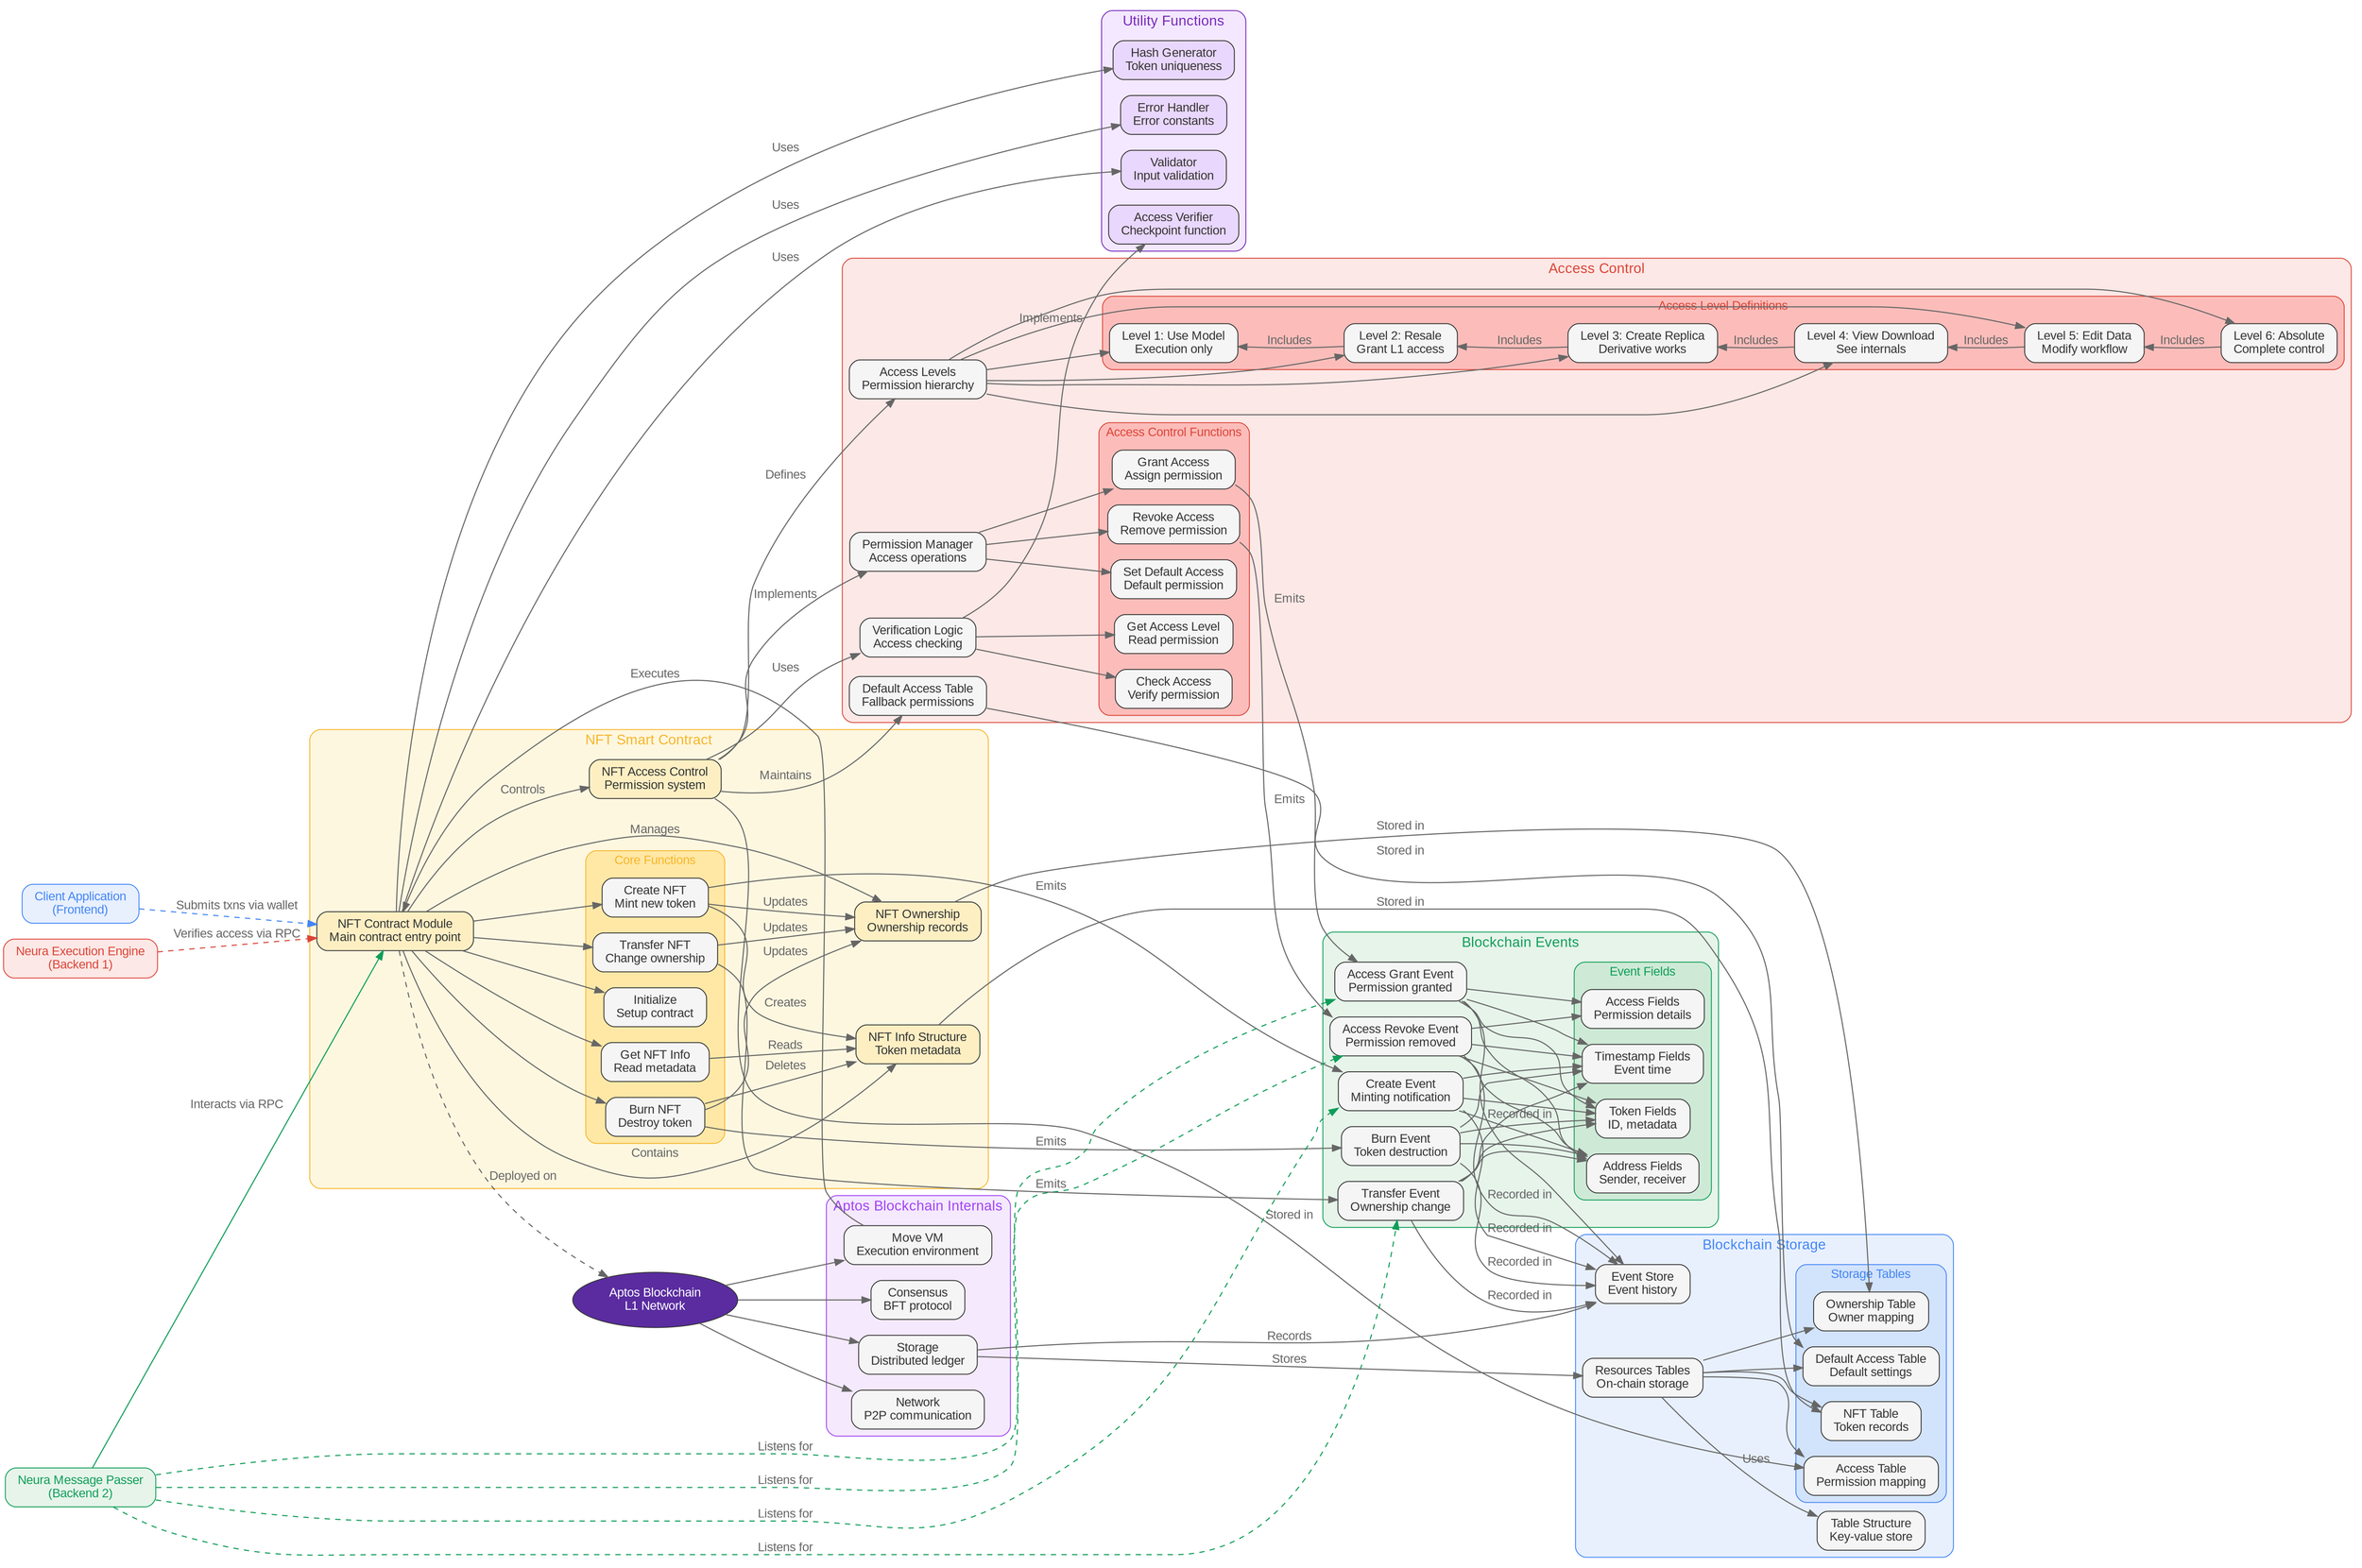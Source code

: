 digraph "Blockchain / Smart Contract Architecture" {
    // Modern styling with white theme
    bgcolor="white";
    fontname="Arial";
    node [fontname="Arial", shape="box", style="rounded,filled", fillcolor="#f5f5f5", color="#333333", fontcolor="#333333", margin="0.2,0.1"];
    edge [fontname="Arial", color="#666666", fontcolor="#666666", penwidth=1.2];
    
    // Make it more vertical than horizontal
    rankdir="LR";
    
    // NFT Smart Contract
    subgraph cluster_contract {
        label="NFT Smart Contract";
        style="rounded,filled";
        color="#F7B529";
        fillcolor="#FEF7E0";
        fontcolor="#F7B529";
        fontsize=16;
        
        NFTContract [label="NFT Contract Module\nMain contract entry point", fillcolor="#FEEFC3"];
        NFTInfo [label="NFT Info Structure\nToken metadata", fillcolor="#FEEFC3"];
        NFTOwnership [label="NFT Ownership\nOwnership records", fillcolor="#FEEFC3"];
        NFTAccess [label="NFT Access Control\nPermission system", fillcolor="#FEEFC3"];
        
        // Contract internals
        subgraph cluster_contract_functions {
            label="Core Functions";
            style="rounded,filled";
            color="#F7B529";
            fillcolor="#FFE8A6";
            fontcolor="#F7B529";
            fontsize=14;
            
            Initialize [label="Initialize\nSetup contract"];
            CreateNFT [label="Create NFT\nMint new token"];
            TransferNFT [label="Transfer NFT\nChange ownership"];
            BurnNFT [label="Burn NFT\nDestroy token"];
            GetNFTInfo [label="Get NFT Info\nRead metadata"];
        }
        
        // Contract connections
        NFTContract -> Initialize;
        NFTContract -> CreateNFT;
        NFTContract -> TransferNFT;
        NFTContract -> BurnNFT;
        NFTContract -> GetNFTInfo;
        
        NFTContract -> NFTInfo [label="Contains"];
        NFTContract -> NFTOwnership [label="Manages"];
        NFTContract -> NFTAccess [label="Controls"];
        
        CreateNFT -> NFTInfo [label="Creates"];
        CreateNFT -> NFTOwnership [label="Updates"];
        TransferNFT -> NFTOwnership [label="Updates"];
        BurnNFT -> NFTOwnership [label="Updates"];
        BurnNFT -> NFTInfo [label="Deletes"];
        GetNFTInfo -> NFTInfo [label="Reads"];
    }
    
    // Access Control
    subgraph cluster_access {
        label="Access Control";
        style="rounded,filled";
        color="#DB4437";
        fillcolor="#FCE8E6";
        fontcolor="#DB4437";
        fontsize=16;
        
        AccessLevels [label="Access Levels\nPermission hierarchy"];
        PermissionManager [label="Permission Manager\nAccess operations"];
        VerificationLogic [label="Verification Logic\nAccess checking"];
        DefaultAccessTable [label="Default Access Table\nFallback permissions"];
        
        // Access level definitions
        subgraph cluster_access_levels {
            label="Access Level Definitions";
            style="rounded,filled";
            color="#DB4437";
            fillcolor="#FCBDBA";
            fontcolor="#DB4437";
            fontsize=14;
            
            Level1 [label="Level 1: Use Model\nExecution only"];
            Level2 [label="Level 2: Resale\nGrant L1 access"];
            Level3 [label="Level 3: Create Replica\nDerivative works"];
            Level4 [label="Level 4: View Download\nSee internals"];
            Level5 [label="Level 5: Edit Data\nModify workflow"];
            Level6 [label="Level 6: Absolute\nComplete control"];
        }
        
        // Access control functions
        subgraph cluster_access_functions {
            label="Access Control Functions";
            style="rounded,filled";
            color="#DB4437";
            fillcolor="#FCBDBA";
            fontcolor="#DB4437";
            fontsize=14;
            
            GrantAccess [label="Grant Access\nAssign permission"];
            RevokeAccess [label="Revoke Access\nRemove permission"];
            CheckAccess [label="Check Access\nVerify permission"];
            SetDefaultAccess [label="Set Default Access\nDefault permission"];
            GetAccessLevel [label="Get Access Level\nRead permission"];
        }
        
        // Access hierarchy
        Level1 -> Level2 [label="Includes", dir="back"];
        Level2 -> Level3 [label="Includes", dir="back"];
        Level3 -> Level4 [label="Includes", dir="back"];
        Level4 -> Level5 [label="Includes", dir="back"];
        Level5 -> Level6 [label="Includes", dir="back"];
        
        // Access control connections
        AccessLevels -> Level1;
        AccessLevels -> Level2;
        AccessLevels -> Level3;
        AccessLevels -> Level4;
        AccessLevels -> Level5;
        AccessLevels -> Level6;
        
        PermissionManager -> GrantAccess;
        PermissionManager -> RevokeAccess;
        PermissionManager -> SetDefaultAccess;
        
        VerificationLogic -> CheckAccess;
        VerificationLogic -> GetAccessLevel;
        
        NFTAccess -> AccessLevels [label="Defines"];
        NFTAccess -> PermissionManager [label="Implements"];
        NFTAccess -> VerificationLogic [label="Uses"];
        NFTAccess -> DefaultAccessTable [label="Maintains"];
    }
    
    // Blockchain Events
    subgraph cluster_events {
        label="Blockchain Events";
        style="rounded,filled";
        color="#0F9D58";
        fillcolor="#E6F4EA";
        fontcolor="#0F9D58";
        fontsize=16;
        
        CreateEvent [label="Create Event\nMinting notification"];
        TransferEvent [label="Transfer Event\nOwnership change"];
        BurnEvent [label="Burn Event\nToken destruction"];
        AccessGrantEvent [label="Access Grant Event\nPermission granted"];
        AccessRevokeEvent [label="Access Revoke Event\nPermission removed"];
        
        // Event fields
        subgraph cluster_event_fields {
            label="Event Fields";
            style="rounded,filled";
            color="#0F9D58";
            fillcolor="#CEEAD6";
            fontcolor="#0F9D58";
            fontsize=14;
            
            TokenFields [label="Token Fields\nID, metadata"];
            AddressFields [label="Address Fields\nSender, receiver"];
            TimestampFields [label="Timestamp Fields\nEvent time"];
            AccessFields [label="Access Fields\nPermission details"];
        }
        
        // Event connections
        CreateEvent -> TokenFields;
        CreateEvent -> AddressFields;
        CreateEvent -> TimestampFields;
        
        TransferEvent -> TokenFields;
        TransferEvent -> AddressFields;
        TransferEvent -> TimestampFields;
        
        BurnEvent -> TokenFields;
        BurnEvent -> AddressFields;
        BurnEvent -> TimestampFields;
        
        AccessGrantEvent -> TokenFields;
        AccessGrantEvent -> AddressFields;
        AccessGrantEvent -> TimestampFields;
        AccessGrantEvent -> AccessFields;
        
        AccessRevokeEvent -> TokenFields;
        AccessRevokeEvent -> AddressFields;
        AccessRevokeEvent -> TimestampFields;
        AccessRevokeEvent -> AccessFields;
        
        // Event source connections
        CreateNFT -> CreateEvent [label="Emits"];
        TransferNFT -> TransferEvent [label="Emits"];
        BurnNFT -> BurnEvent [label="Emits"];
        GrantAccess -> AccessGrantEvent [label="Emits"];
        RevokeAccess -> AccessRevokeEvent [label="Emits"];
    }
    
    // Storage
    subgraph cluster_storage {
        label="Blockchain Storage";
        style="rounded,filled";
        color="#4285F4";
        fillcolor="#E8F0FE";
        fontcolor="#4285F4";
        fontsize=16;
        
        ResourcesTables [label="Resources Tables\nOn-chain storage"];
        TableStructure [label="Table Structure\nKey-value store"];
        EventStore [label="Event Store\nEvent history"];
        
        // Storage implementations
        subgraph cluster_tables {
            label="Storage Tables";
            style="rounded,filled";
            color="#4285F4";
            fillcolor="#D2E3FC";
            fontcolor="#4285F4";
            fontsize=14;
            
            NFTTable [label="NFT Table\nToken records"];
            OwnershipTable [label="Ownership Table\nOwner mapping"];
            AccessTable [label="Access Table\nPermission mapping"];
            DefaultAccessTable2 [label="Default Access Table\nDefault settings"];
        }
        
        // Storage connections
        ResourcesTables -> TableStructure [label="Uses"];
        ResourcesTables -> NFTTable;
        ResourcesTables -> OwnershipTable;
        ResourcesTables -> AccessTable;
        ResourcesTables -> DefaultAccessTable2;
        
        NFTOwnership -> OwnershipTable [label="Stored in"];
        NFTInfo -> NFTTable [label="Stored in"];
        NFTAccess -> AccessTable [label="Stored in"];
        DefaultAccessTable -> DefaultAccessTable2 [label="Stored in"];
        
        CreateEvent -> EventStore [label="Recorded in"];
        TransferEvent -> EventStore [label="Recorded in"];
        BurnEvent -> EventStore [label="Recorded in"];
        AccessGrantEvent -> EventStore [label="Recorded in"];
        AccessRevokeEvent -> EventStore [label="Recorded in"];
    }
    
    // External Components
    AptosBlockchain [label="Aptos Blockchain\nL1 Network", shape="ellipse", style="filled", fillcolor="#5A2CA0", fontcolor="white"];
    MessagePasser [label="Neura Message Passer\n(Backend 2)", shape="box", style="rounded,filled", fillcolor="#E6F4EA", color="#0F9D58", fontcolor="#0F9D58"];
    FrontendClient [label="Client Application\n(Frontend)", shape="box", style="rounded,filled", fillcolor="#E8F0FE", color="#4285F4", fontcolor="#4285F4"];
    ExecutionEngine [label="Neura Execution Engine\n(Backend 1)", shape="box", style="rounded,filled", fillcolor="#FCE8E6", color="#DB4437", fontcolor="#DB4437"];
    
    // External connections
    NFTContract -> AptosBlockchain [label="Deployed on", style="dashed"];
    MessagePasser -> NFTContract [label="Interacts via RPC", color="#0F9D58"];
    FrontendClient -> NFTContract [label="Submits txns via wallet", color="#4285F4", style="dashed"];
    ExecutionEngine -> NFTContract [label="Verifies access via RPC", color="#DB4437", style="dashed"];
    
    // Event listeners
    MessagePasser -> CreateEvent [label="Listens for", color="#0F9D58", style="dashed"];
    MessagePasser -> TransferEvent [label="Listens for", color="#0F9D58", style="dashed"];
    MessagePasser -> AccessGrantEvent [label="Listens for", color="#0F9D58", style="dashed"];
    MessagePasser -> AccessRevokeEvent [label="Listens for", color="#0F9D58", style="dashed"];
    
    // Utility Functions
    subgraph cluster_utils {
        label="Utility Functions";
        style="rounded,filled";
        color="#7627BB";
        fillcolor="#F3E8FF";
        fontcolor="#7627BB";
        fontsize=16;
        
        HashGenerator [label="Hash Generator\nToken uniqueness", fillcolor="#E9D7FE"];
        AccessVerifier [label="Access Verifier\nCheckpoint function", fillcolor="#E9D7FE"];
        ErrorHandler [label="Error Handler\nError constants", fillcolor="#E9D7FE"];
        Validator [label="Validator\nInput validation", fillcolor="#E9D7FE"];
    }
    
    // Utility connections
    NFTContract -> HashGenerator [label="Uses"];
    VerificationLogic -> AccessVerifier [label="Implements"];
    NFTContract -> ErrorHandler [label="Uses"];
    NFTContract -> Validator [label="Uses"];
    
    // Blockchain internal components
    subgraph cluster_blockchain_internals {
        label="Aptos Blockchain Internals";
        style="rounded,filled";
        color="#A142F4";
        fillcolor="#F4E9FD";
        fontcolor="#A142F4";
        fontsize=16;
        
        MoveVM [label="Move VM\nExecution environment"];
        Consensus [label="Consensus\nBFT protocol"];
        Storage [label="Storage\nDistributed ledger"];
        Network [label="Network\nP2P communication"];
    }
    
    // Blockchain internal connections
    AptosBlockchain -> MoveVM;
    AptosBlockchain -> Consensus;
    AptosBlockchain -> Storage;
    AptosBlockchain -> Network;
    
    MoveVM -> NFTContract [label="Executes"];
    Storage -> ResourcesTables [label="Stores"];
    Storage -> EventStore [label="Records"];
}
